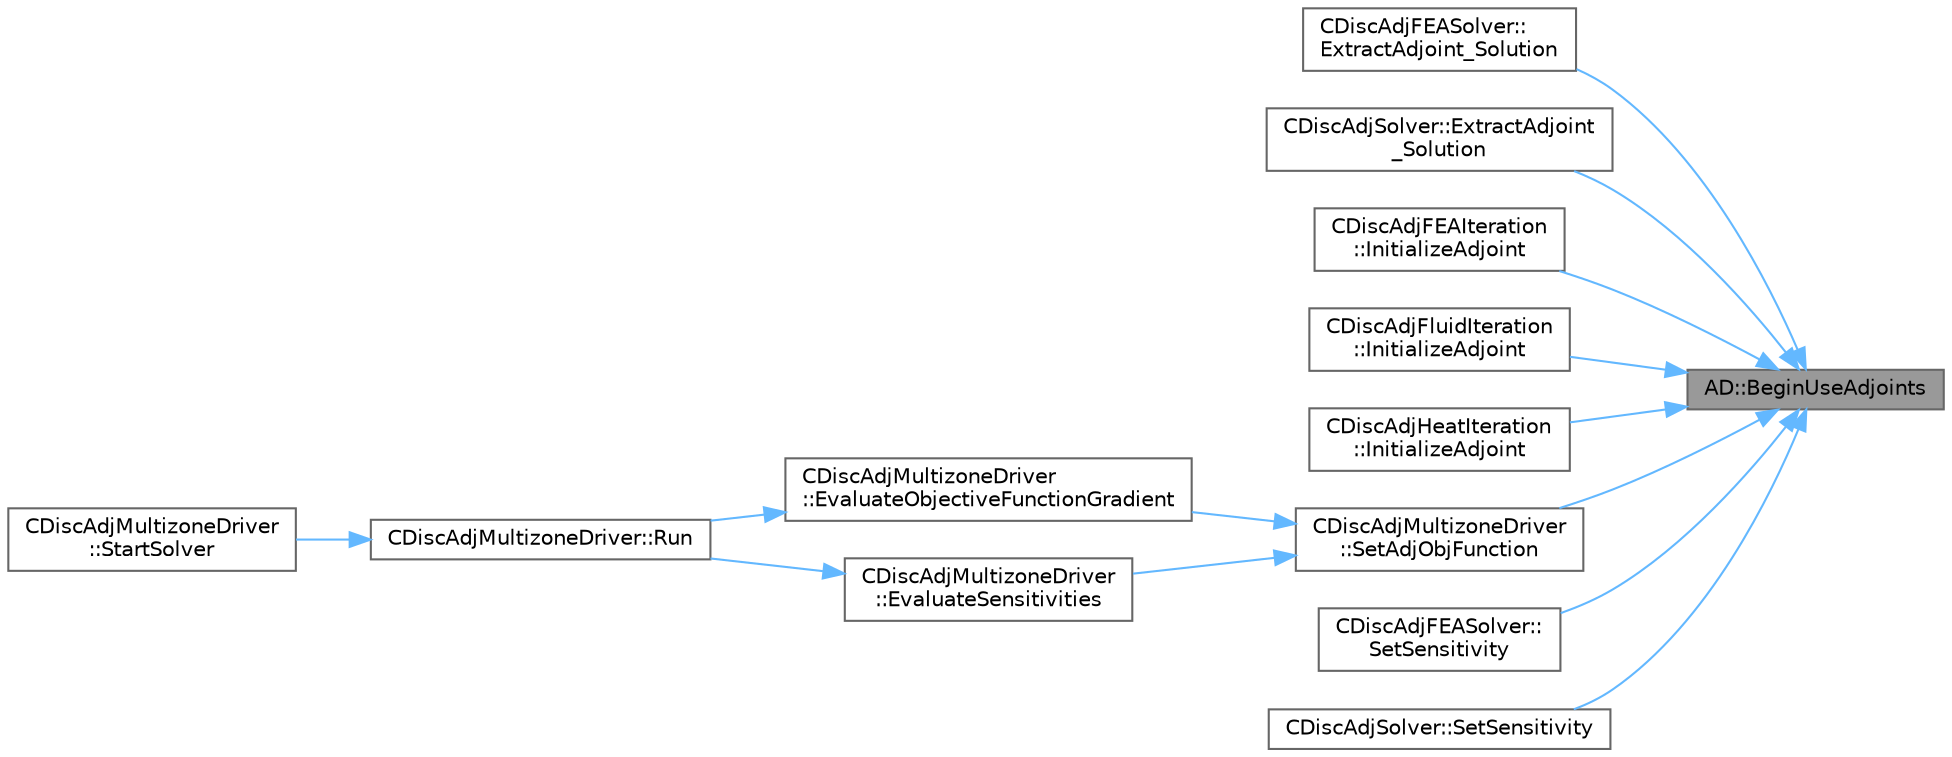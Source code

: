 digraph "AD::BeginUseAdjoints"
{
 // LATEX_PDF_SIZE
  bgcolor="transparent";
  edge [fontname=Helvetica,fontsize=10,labelfontname=Helvetica,labelfontsize=10];
  node [fontname=Helvetica,fontsize=10,shape=box,height=0.2,width=0.4];
  rankdir="RL";
  Node1 [id="Node000001",label="AD::BeginUseAdjoints",height=0.2,width=0.4,color="gray40", fillcolor="grey60", style="filled", fontcolor="black",tooltip="Declare that the adjoints are being used, to protect against resizing."];
  Node1 -> Node2 [id="edge1_Node000001_Node000002",dir="back",color="steelblue1",style="solid",tooltip=" "];
  Node2 [id="Node000002",label="CDiscAdjFEASolver::\lExtractAdjoint_Solution",height=0.2,width=0.4,color="grey40", fillcolor="white", style="filled",URL="$classCDiscAdjFEASolver.html#a04c82d7de659c5882a0898bd4e73cdc2",tooltip="Sets the adjoint values of the input variables of the flow (+turb.) iteration after tape has been eva..."];
  Node1 -> Node3 [id="edge2_Node000001_Node000003",dir="back",color="steelblue1",style="solid",tooltip=" "];
  Node3 [id="Node000003",label="CDiscAdjSolver::ExtractAdjoint\l_Solution",height=0.2,width=0.4,color="grey40", fillcolor="white", style="filled",URL="$classCDiscAdjSolver.html#a197e13969a8007038486acaabc5902c8",tooltip="Sets the adjoint values of the input variables of the flow (+turb.) iteration after tape has been eva..."];
  Node1 -> Node4 [id="edge3_Node000001_Node000004",dir="back",color="steelblue1",style="solid",tooltip=" "];
  Node4 [id="Node000004",label="CDiscAdjFEAIteration\l::InitializeAdjoint",height=0.2,width=0.4,color="grey40", fillcolor="white", style="filled",URL="$classCDiscAdjFEAIteration.html#ab74b31bf6b8275945fa3d0dd38d73388",tooltip="Initializes the adjoints of the output variables of the FEM iteration."];
  Node1 -> Node5 [id="edge4_Node000001_Node000005",dir="back",color="steelblue1",style="solid",tooltip=" "];
  Node5 [id="Node000005",label="CDiscAdjFluidIteration\l::InitializeAdjoint",height=0.2,width=0.4,color="grey40", fillcolor="white", style="filled",URL="$classCDiscAdjFluidIteration.html#abdfbd9b57a5fec181a1a630618c3274a",tooltip="Registers all input variables of the fluid iteration."];
  Node1 -> Node6 [id="edge5_Node000001_Node000006",dir="back",color="steelblue1",style="solid",tooltip=" "];
  Node6 [id="Node000006",label="CDiscAdjHeatIteration\l::InitializeAdjoint",height=0.2,width=0.4,color="grey40", fillcolor="white", style="filled",URL="$classCDiscAdjHeatIteration.html#adeafba60eb5471ccd0780c0d075d61da",tooltip="Registers all input variables of the fluid iteration."];
  Node1 -> Node7 [id="edge6_Node000001_Node000007",dir="back",color="steelblue1",style="solid",tooltip=" "];
  Node7 [id="Node000007",label="CDiscAdjMultizoneDriver\l::SetAdjObjFunction",height=0.2,width=0.4,color="grey40", fillcolor="white", style="filled",URL="$classCDiscAdjMultizoneDriver.html#a249f7719c986035cde861eed2c61b4dd",tooltip="Initialize the adjoint value of the objective function."];
  Node7 -> Node8 [id="edge7_Node000007_Node000008",dir="back",color="steelblue1",style="solid",tooltip=" "];
  Node8 [id="Node000008",label="CDiscAdjMultizoneDriver\l::EvaluateObjectiveFunctionGradient",height=0.2,width=0.4,color="grey40", fillcolor="white", style="filled",URL="$classCDiscAdjMultizoneDriver.html#a7a644ee8fc2141f2083b91afd2cab856",tooltip="Evaluate the gradient of the objective function and add to \"External\"."];
  Node8 -> Node9 [id="edge8_Node000008_Node000009",dir="back",color="steelblue1",style="solid",tooltip=" "];
  Node9 [id="Node000009",label="CDiscAdjMultizoneDriver::Run",height=0.2,width=0.4,color="grey40", fillcolor="white", style="filled",URL="$classCDiscAdjMultizoneDriver.html#af996aecdb6d20aa4fc81c9b67295abf5",tooltip="[Overload] Run an discrete adjoint update of all solvers within multiple zones."];
  Node9 -> Node10 [id="edge9_Node000009_Node000010",dir="back",color="steelblue1",style="solid",tooltip=" "];
  Node10 [id="Node000010",label="CDiscAdjMultizoneDriver\l::StartSolver",height=0.2,width=0.4,color="grey40", fillcolor="white", style="filled",URL="$classCDiscAdjMultizoneDriver.html#a75de0a1a482ceeed4301a384f1515092",tooltip="[Overload] Launch the computation for discrete adjoint multizone problems."];
  Node7 -> Node11 [id="edge10_Node000007_Node000011",dir="back",color="steelblue1",style="solid",tooltip=" "];
  Node11 [id="Node000011",label="CDiscAdjMultizoneDriver\l::EvaluateSensitivities",height=0.2,width=0.4,color="grey40", fillcolor="white", style="filled",URL="$classCDiscAdjMultizoneDriver.html#a9d998fae109427a1061069800ad931c3",tooltip="Evaluate sensitivites for the current adjoint solution and output files."];
  Node11 -> Node9 [id="edge11_Node000011_Node000009",dir="back",color="steelblue1",style="solid",tooltip=" "];
  Node1 -> Node12 [id="edge12_Node000001_Node000012",dir="back",color="steelblue1",style="solid",tooltip=" "];
  Node12 [id="Node000012",label="CDiscAdjFEASolver::\lSetSensitivity",height=0.2,width=0.4,color="grey40", fillcolor="white", style="filled",URL="$classCDiscAdjFEASolver.html#a834a6946d2ecd5009b8032e668ef22d6",tooltip="Extract and set the geometrical sensitivity."];
  Node1 -> Node13 [id="edge13_Node000001_Node000013",dir="back",color="steelblue1",style="solid",tooltip=" "];
  Node13 [id="Node000013",label="CDiscAdjSolver::SetSensitivity",height=0.2,width=0.4,color="grey40", fillcolor="white", style="filled",URL="$classCDiscAdjSolver.html#a21a12c16fae44dfa916e27cf3a938b31",tooltip="Extract and set the geometrical sensitivity."];
}
